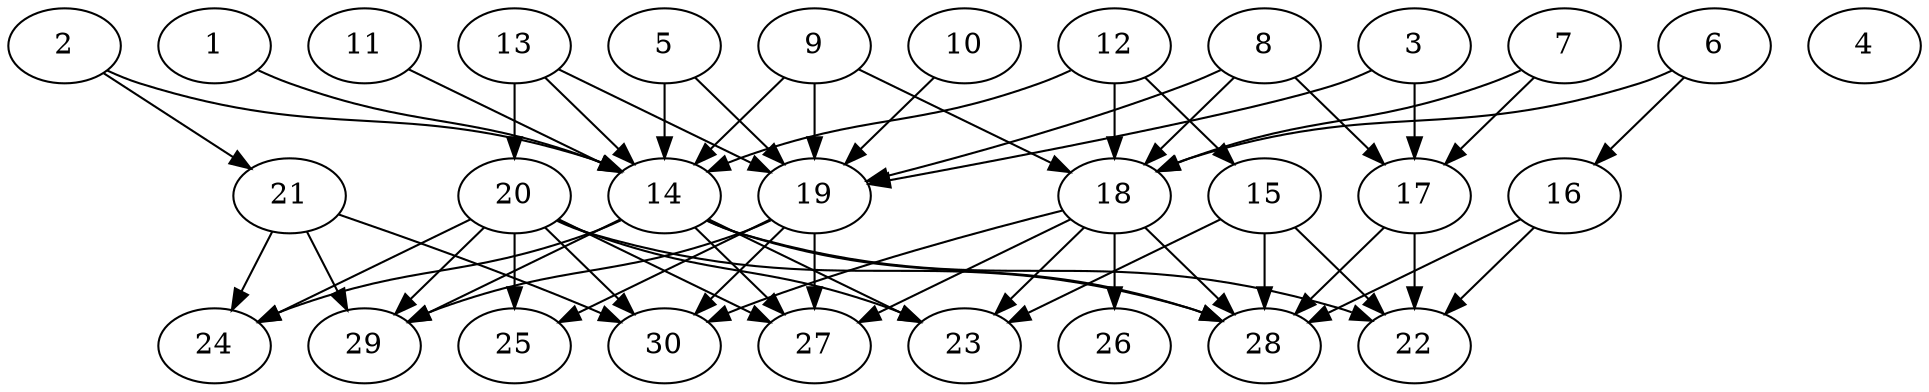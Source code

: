 // DAG automatically generated by daggen at Tue Aug  6 16:27:24 2019
// ./daggen --dot -n 30 --ccr 0.3 --fat 0.7 --regular 0.5 --density 0.7 --mindata 5242880 --maxdata 52428800 
digraph G {
  1 [size="66235733", alpha="0.07", expect_size="19870720"] 
  1 -> 14 [size ="19870720"]
  2 [size="156037120", alpha="0.02", expect_size="46811136"] 
  2 -> 14 [size ="46811136"]
  2 -> 21 [size ="46811136"]
  3 [size="127672320", alpha="0.16", expect_size="38301696"] 
  3 -> 17 [size ="38301696"]
  3 -> 19 [size ="38301696"]
  4 [size="133696853", alpha="0.19", expect_size="40109056"] 
  5 [size="129423360", alpha="0.10", expect_size="38827008"] 
  5 -> 14 [size ="38827008"]
  5 -> 19 [size ="38827008"]
  6 [size="83288747", alpha="0.13", expect_size="24986624"] 
  6 -> 16 [size ="24986624"]
  6 -> 18 [size ="24986624"]
  7 [size="100580693", alpha="0.02", expect_size="30174208"] 
  7 -> 17 [size ="30174208"]
  7 -> 18 [size ="30174208"]
  8 [size="159429973", alpha="0.08", expect_size="47828992"] 
  8 -> 17 [size ="47828992"]
  8 -> 18 [size ="47828992"]
  8 -> 19 [size ="47828992"]
  9 [size="170714453", alpha="0.12", expect_size="51214336"] 
  9 -> 14 [size ="51214336"]
  9 -> 18 [size ="51214336"]
  9 -> 19 [size ="51214336"]
  10 [size="91801600", alpha="0.18", expect_size="27540480"] 
  10 -> 19 [size ="27540480"]
  11 [size="46271147", alpha="0.08", expect_size="13881344"] 
  11 -> 14 [size ="13881344"]
  12 [size="104004267", alpha="0.04", expect_size="31201280"] 
  12 -> 14 [size ="31201280"]
  12 -> 15 [size ="31201280"]
  12 -> 18 [size ="31201280"]
  13 [size="119784107", alpha="0.05", expect_size="35935232"] 
  13 -> 14 [size ="35935232"]
  13 -> 19 [size ="35935232"]
  13 -> 20 [size ="35935232"]
  14 [size="85261653", alpha="0.03", expect_size="25578496"] 
  14 -> 22 [size ="25578496"]
  14 -> 23 [size ="25578496"]
  14 -> 24 [size ="25578496"]
  14 -> 27 [size ="25578496"]
  14 -> 28 [size ="25578496"]
  14 -> 29 [size ="25578496"]
  15 [size="79370240", alpha="0.19", expect_size="23811072"] 
  15 -> 22 [size ="23811072"]
  15 -> 23 [size ="23811072"]
  15 -> 28 [size ="23811072"]
  16 [size="157385387", alpha="0.01", expect_size="47215616"] 
  16 -> 22 [size ="47215616"]
  16 -> 28 [size ="47215616"]
  17 [size="101184853", alpha="0.05", expect_size="30355456"] 
  17 -> 22 [size ="30355456"]
  17 -> 28 [size ="30355456"]
  18 [size="120040107", alpha="0.15", expect_size="36012032"] 
  18 -> 23 [size ="36012032"]
  18 -> 26 [size ="36012032"]
  18 -> 27 [size ="36012032"]
  18 -> 28 [size ="36012032"]
  18 -> 30 [size ="36012032"]
  19 [size="25221120", alpha="0.10", expect_size="7566336"] 
  19 -> 25 [size ="7566336"]
  19 -> 27 [size ="7566336"]
  19 -> 29 [size ="7566336"]
  19 -> 30 [size ="7566336"]
  20 [size="118521173", alpha="0.01", expect_size="35556352"] 
  20 -> 23 [size ="35556352"]
  20 -> 24 [size ="35556352"]
  20 -> 25 [size ="35556352"]
  20 -> 27 [size ="35556352"]
  20 -> 28 [size ="35556352"]
  20 -> 29 [size ="35556352"]
  20 -> 30 [size ="35556352"]
  21 [size="101888000", alpha="0.19", expect_size="30566400"] 
  21 -> 24 [size ="30566400"]
  21 -> 29 [size ="30566400"]
  21 -> 30 [size ="30566400"]
  22 [size="165785600", alpha="0.15", expect_size="49735680"] 
  23 [size="40878080", alpha="0.04", expect_size="12263424"] 
  24 [size="81281707", alpha="0.08", expect_size="24384512"] 
  25 [size="104758613", alpha="0.07", expect_size="31427584"] 
  26 [size="100164267", alpha="0.14", expect_size="30049280"] 
  27 [size="106659840", alpha="0.11", expect_size="31997952"] 
  28 [size="148606293", alpha="0.07", expect_size="44581888"] 
  29 [size="111063040", alpha="0.02", expect_size="33318912"] 
  30 [size="28808533", alpha="0.06", expect_size="8642560"] 
}
